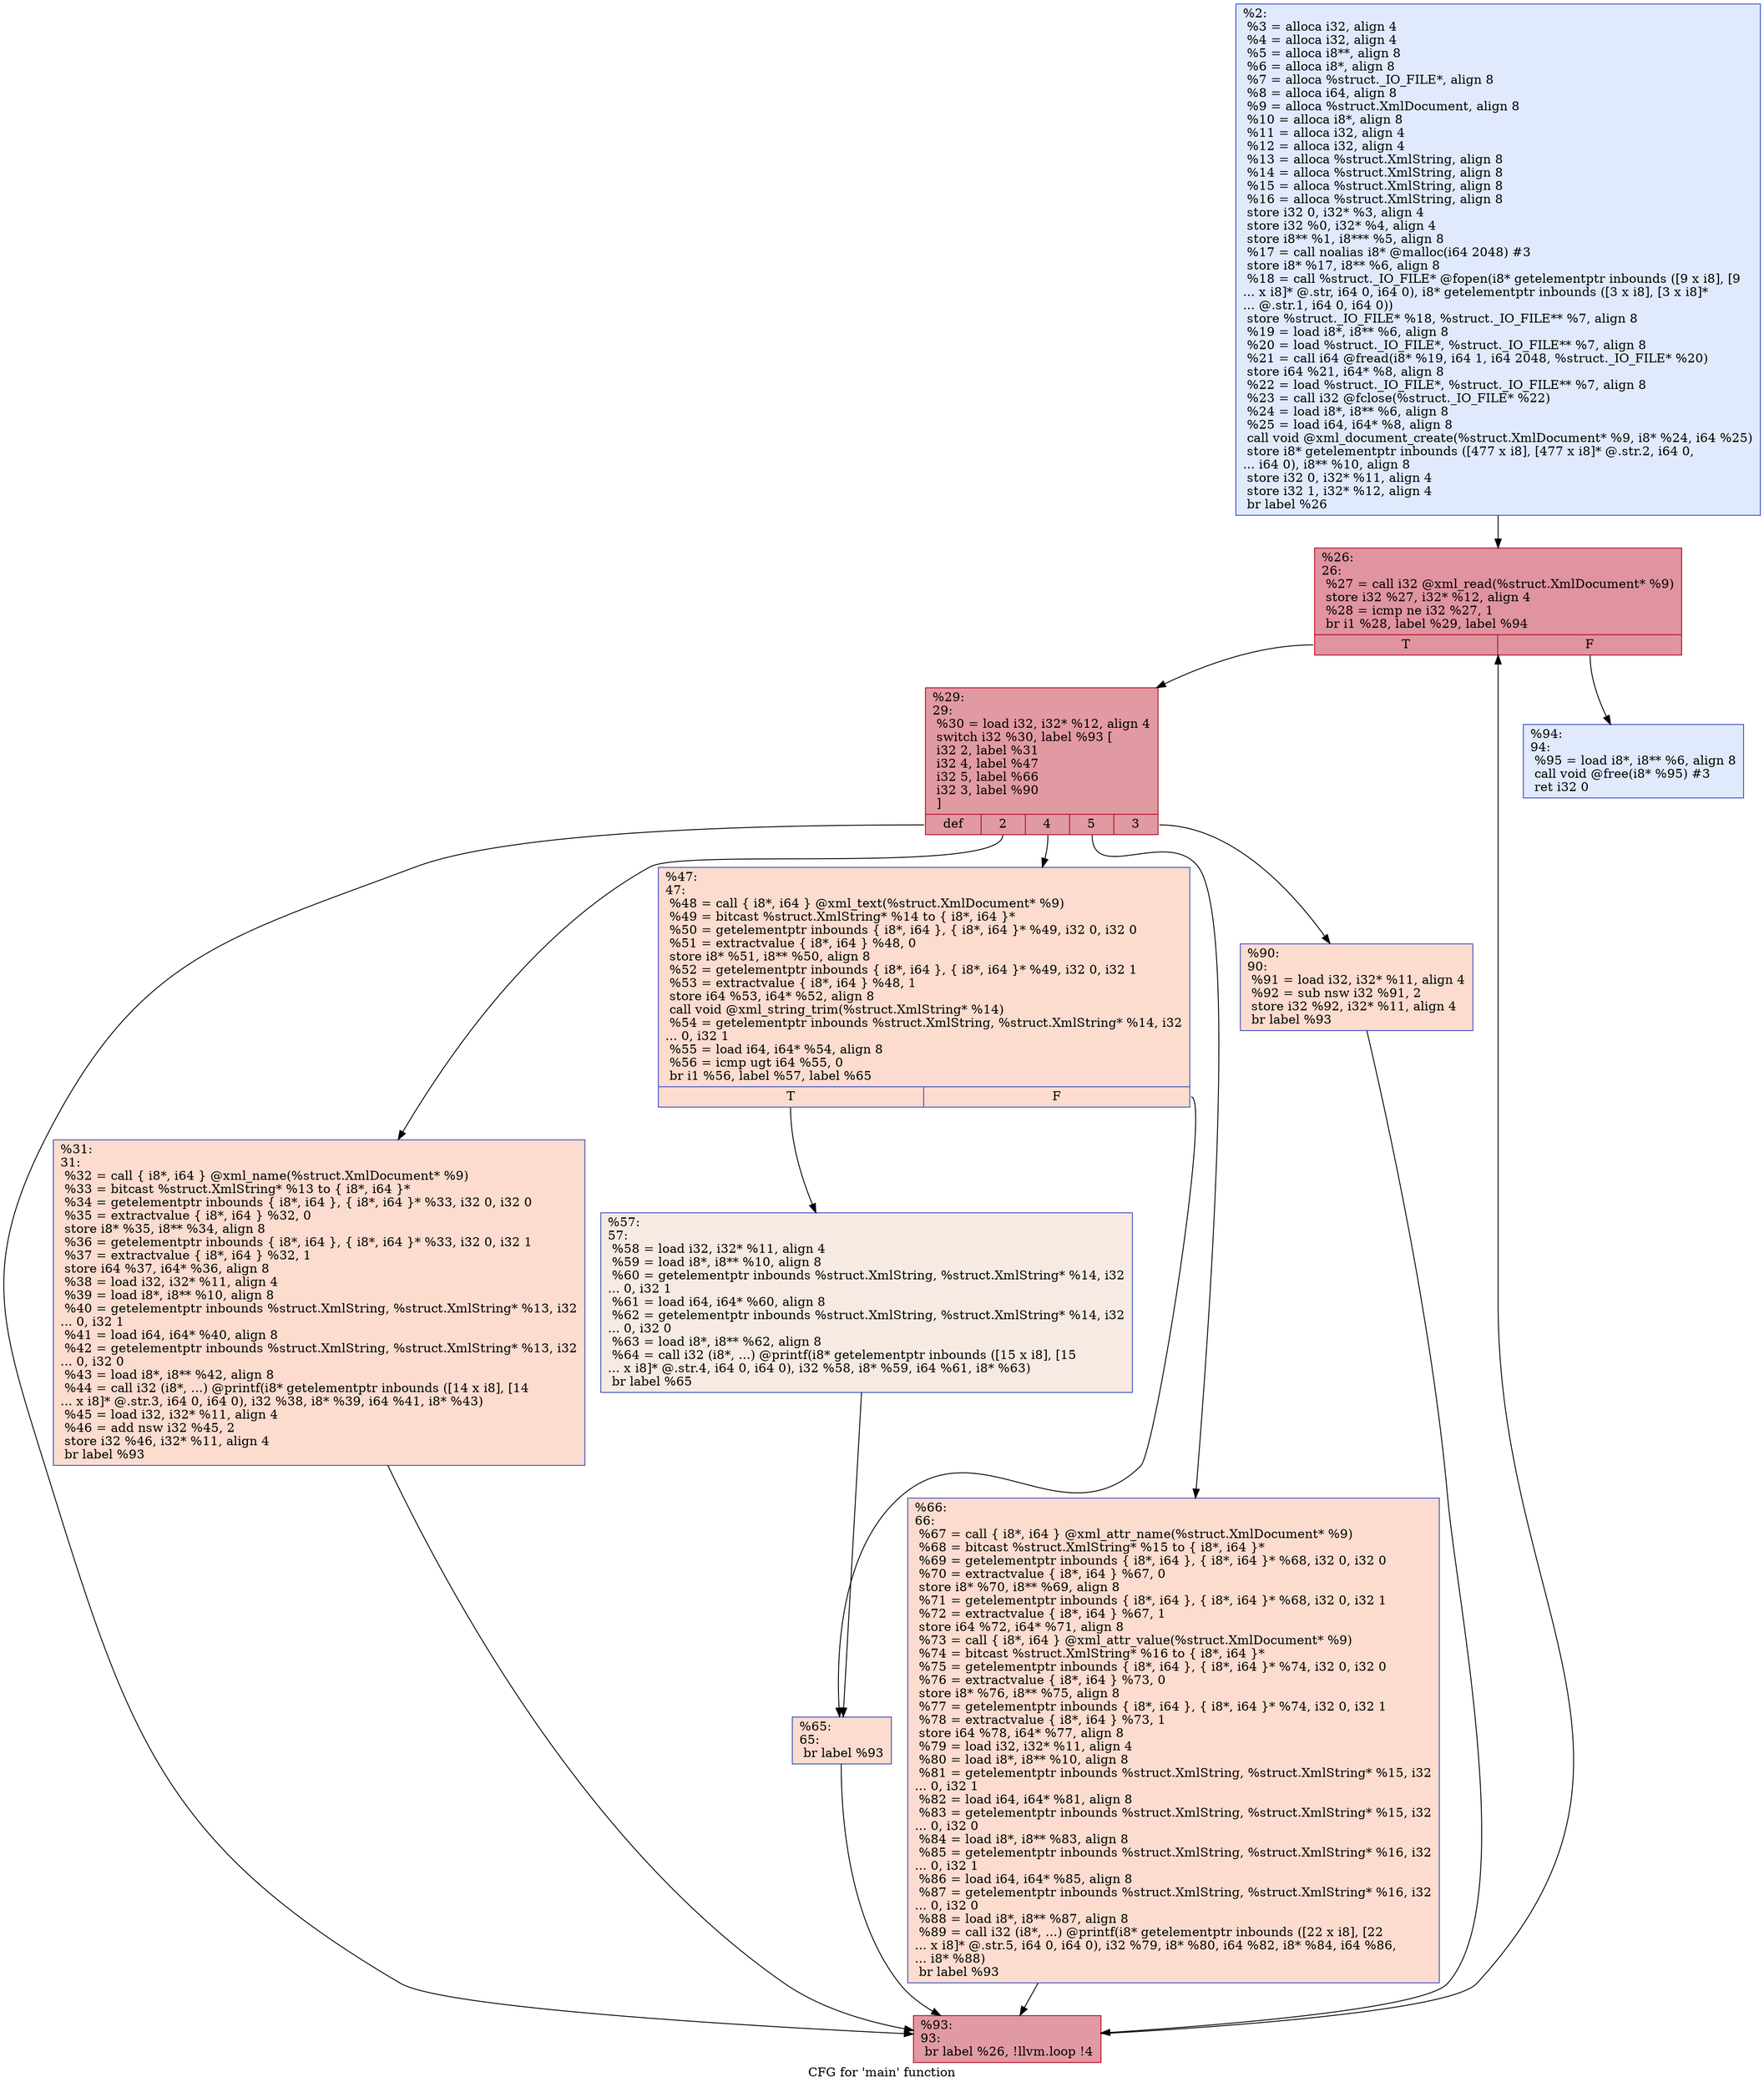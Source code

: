 digraph "CFG for 'main' function" {
	label="CFG for 'main' function";

	Node0x564e06fa7310 [shape=record,color="#3d50c3ff", style=filled, fillcolor="#b9d0f970",label="{%2:\l  %3 = alloca i32, align 4\l  %4 = alloca i32, align 4\l  %5 = alloca i8**, align 8\l  %6 = alloca i8*, align 8\l  %7 = alloca %struct._IO_FILE*, align 8\l  %8 = alloca i64, align 8\l  %9 = alloca %struct.XmlDocument, align 8\l  %10 = alloca i8*, align 8\l  %11 = alloca i32, align 4\l  %12 = alloca i32, align 4\l  %13 = alloca %struct.XmlString, align 8\l  %14 = alloca %struct.XmlString, align 8\l  %15 = alloca %struct.XmlString, align 8\l  %16 = alloca %struct.XmlString, align 8\l  store i32 0, i32* %3, align 4\l  store i32 %0, i32* %4, align 4\l  store i8** %1, i8*** %5, align 8\l  %17 = call noalias i8* @malloc(i64 2048) #3\l  store i8* %17, i8** %6, align 8\l  %18 = call %struct._IO_FILE* @fopen(i8* getelementptr inbounds ([9 x i8], [9\l... x i8]* @.str, i64 0, i64 0), i8* getelementptr inbounds ([3 x i8], [3 x i8]*\l... @.str.1, i64 0, i64 0))\l  store %struct._IO_FILE* %18, %struct._IO_FILE** %7, align 8\l  %19 = load i8*, i8** %6, align 8\l  %20 = load %struct._IO_FILE*, %struct._IO_FILE** %7, align 8\l  %21 = call i64 @fread(i8* %19, i64 1, i64 2048, %struct._IO_FILE* %20)\l  store i64 %21, i64* %8, align 8\l  %22 = load %struct._IO_FILE*, %struct._IO_FILE** %7, align 8\l  %23 = call i32 @fclose(%struct._IO_FILE* %22)\l  %24 = load i8*, i8** %6, align 8\l  %25 = load i64, i64* %8, align 8\l  call void @xml_document_create(%struct.XmlDocument* %9, i8* %24, i64 %25)\l  store i8* getelementptr inbounds ([477 x i8], [477 x i8]* @.str.2, i64 0,\l... i64 0), i8** %10, align 8\l  store i32 0, i32* %11, align 4\l  store i32 1, i32* %12, align 4\l  br label %26\l}"];
	Node0x564e06fa7310 -> Node0x564e06fac020;
	Node0x564e06fac020 [shape=record,color="#b70d28ff", style=filled, fillcolor="#b70d2870",label="{%26:\l26:                                               \l  %27 = call i32 @xml_read(%struct.XmlDocument* %9)\l  store i32 %27, i32* %12, align 4\l  %28 = icmp ne i32 %27, 1\l  br i1 %28, label %29, label %94\l|{<s0>T|<s1>F}}"];
	Node0x564e06fac020:s0 -> Node0x564e06fac5f0;
	Node0x564e06fac020:s1 -> Node0x564e06fac640;
	Node0x564e06fac5f0 [shape=record,color="#b70d28ff", style=filled, fillcolor="#bb1b2c70",label="{%29:\l29:                                               \l  %30 = load i32, i32* %12, align 4\l  switch i32 %30, label %93 [\l    i32 2, label %31\l    i32 4, label %47\l    i32 5, label %66\l    i32 3, label %90\l  ]\l|{<s0>def|<s1>2|<s2>4|<s3>5|<s4>3}}"];
	Node0x564e06fac5f0:s0 -> Node0x564e06fac7f0;
	Node0x564e06fac5f0:s1 -> Node0x564e06fac870;
	Node0x564e06fac5f0:s2 -> Node0x564e06fac930;
	Node0x564e06fac5f0:s3 -> Node0x564e06fac9f0;
	Node0x564e06fac5f0:s4 -> Node0x564e06facab0;
	Node0x564e06fac870 [shape=record,color="#3d50c3ff", style=filled, fillcolor="#f7af9170",label="{%31:\l31:                                               \l  %32 = call \{ i8*, i64 \} @xml_name(%struct.XmlDocument* %9)\l  %33 = bitcast %struct.XmlString* %13 to \{ i8*, i64 \}*\l  %34 = getelementptr inbounds \{ i8*, i64 \}, \{ i8*, i64 \}* %33, i32 0, i32 0\l  %35 = extractvalue \{ i8*, i64 \} %32, 0\l  store i8* %35, i8** %34, align 8\l  %36 = getelementptr inbounds \{ i8*, i64 \}, \{ i8*, i64 \}* %33, i32 0, i32 1\l  %37 = extractvalue \{ i8*, i64 \} %32, 1\l  store i64 %37, i64* %36, align 8\l  %38 = load i32, i32* %11, align 4\l  %39 = load i8*, i8** %10, align 8\l  %40 = getelementptr inbounds %struct.XmlString, %struct.XmlString* %13, i32\l... 0, i32 1\l  %41 = load i64, i64* %40, align 8\l  %42 = getelementptr inbounds %struct.XmlString, %struct.XmlString* %13, i32\l... 0, i32 0\l  %43 = load i8*, i8** %42, align 8\l  %44 = call i32 (i8*, ...) @printf(i8* getelementptr inbounds ([14 x i8], [14\l... x i8]* @.str.3, i64 0, i64 0), i32 %38, i8* %39, i64 %41, i8* %43)\l  %45 = load i32, i32* %11, align 4\l  %46 = add nsw i32 %45, 2\l  store i32 %46, i32* %11, align 4\l  br label %93\l}"];
	Node0x564e06fac870 -> Node0x564e06fac7f0;
	Node0x564e06fac930 [shape=record,color="#3d50c3ff", style=filled, fillcolor="#f7af9170",label="{%47:\l47:                                               \l  %48 = call \{ i8*, i64 \} @xml_text(%struct.XmlDocument* %9)\l  %49 = bitcast %struct.XmlString* %14 to \{ i8*, i64 \}*\l  %50 = getelementptr inbounds \{ i8*, i64 \}, \{ i8*, i64 \}* %49, i32 0, i32 0\l  %51 = extractvalue \{ i8*, i64 \} %48, 0\l  store i8* %51, i8** %50, align 8\l  %52 = getelementptr inbounds \{ i8*, i64 \}, \{ i8*, i64 \}* %49, i32 0, i32 1\l  %53 = extractvalue \{ i8*, i64 \} %48, 1\l  store i64 %53, i64* %52, align 8\l  call void @xml_string_trim(%struct.XmlString* %14)\l  %54 = getelementptr inbounds %struct.XmlString, %struct.XmlString* %14, i32\l... 0, i32 1\l  %55 = load i64, i64* %54, align 8\l  %56 = icmp ugt i64 %55, 0\l  br i1 %56, label %57, label %65\l|{<s0>T|<s1>F}}"];
	Node0x564e06fac930:s0 -> Node0x564e06fae940;
	Node0x564e06fac930:s1 -> Node0x564e06fae990;
	Node0x564e06fae940 [shape=record,color="#3d50c3ff", style=filled, fillcolor="#eed0c070",label="{%57:\l57:                                               \l  %58 = load i32, i32* %11, align 4\l  %59 = load i8*, i8** %10, align 8\l  %60 = getelementptr inbounds %struct.XmlString, %struct.XmlString* %14, i32\l... 0, i32 1\l  %61 = load i64, i64* %60, align 8\l  %62 = getelementptr inbounds %struct.XmlString, %struct.XmlString* %14, i32\l... 0, i32 0\l  %63 = load i8*, i8** %62, align 8\l  %64 = call i32 (i8*, ...) @printf(i8* getelementptr inbounds ([15 x i8], [15\l... x i8]* @.str.4, i64 0, i64 0), i32 %58, i8* %59, i64 %61, i8* %63)\l  br label %65\l}"];
	Node0x564e06fae940 -> Node0x564e06fae990;
	Node0x564e06fae990 [shape=record,color="#3d50c3ff", style=filled, fillcolor="#f7af9170",label="{%65:\l65:                                               \l  br label %93\l}"];
	Node0x564e06fae990 -> Node0x564e06fac7f0;
	Node0x564e06fac9f0 [shape=record,color="#3d50c3ff", style=filled, fillcolor="#f7af9170",label="{%66:\l66:                                               \l  %67 = call \{ i8*, i64 \} @xml_attr_name(%struct.XmlDocument* %9)\l  %68 = bitcast %struct.XmlString* %15 to \{ i8*, i64 \}*\l  %69 = getelementptr inbounds \{ i8*, i64 \}, \{ i8*, i64 \}* %68, i32 0, i32 0\l  %70 = extractvalue \{ i8*, i64 \} %67, 0\l  store i8* %70, i8** %69, align 8\l  %71 = getelementptr inbounds \{ i8*, i64 \}, \{ i8*, i64 \}* %68, i32 0, i32 1\l  %72 = extractvalue \{ i8*, i64 \} %67, 1\l  store i64 %72, i64* %71, align 8\l  %73 = call \{ i8*, i64 \} @xml_attr_value(%struct.XmlDocument* %9)\l  %74 = bitcast %struct.XmlString* %16 to \{ i8*, i64 \}*\l  %75 = getelementptr inbounds \{ i8*, i64 \}, \{ i8*, i64 \}* %74, i32 0, i32 0\l  %76 = extractvalue \{ i8*, i64 \} %73, 0\l  store i8* %76, i8** %75, align 8\l  %77 = getelementptr inbounds \{ i8*, i64 \}, \{ i8*, i64 \}* %74, i32 0, i32 1\l  %78 = extractvalue \{ i8*, i64 \} %73, 1\l  store i64 %78, i64* %77, align 8\l  %79 = load i32, i32* %11, align 4\l  %80 = load i8*, i8** %10, align 8\l  %81 = getelementptr inbounds %struct.XmlString, %struct.XmlString* %15, i32\l... 0, i32 1\l  %82 = load i64, i64* %81, align 8\l  %83 = getelementptr inbounds %struct.XmlString, %struct.XmlString* %15, i32\l... 0, i32 0\l  %84 = load i8*, i8** %83, align 8\l  %85 = getelementptr inbounds %struct.XmlString, %struct.XmlString* %16, i32\l... 0, i32 1\l  %86 = load i64, i64* %85, align 8\l  %87 = getelementptr inbounds %struct.XmlString, %struct.XmlString* %16, i32\l... 0, i32 0\l  %88 = load i8*, i8** %87, align 8\l  %89 = call i32 (i8*, ...) @printf(i8* getelementptr inbounds ([22 x i8], [22\l... x i8]* @.str.5, i64 0, i64 0), i32 %79, i8* %80, i64 %82, i8* %84, i64 %86,\l... i8* %88)\l  br label %93\l}"];
	Node0x564e06fac9f0 -> Node0x564e06fac7f0;
	Node0x564e06facab0 [shape=record,color="#3d50c3ff", style=filled, fillcolor="#f7af9170",label="{%90:\l90:                                               \l  %91 = load i32, i32* %11, align 4\l  %92 = sub nsw i32 %91, 2\l  store i32 %92, i32* %11, align 4\l  br label %93\l}"];
	Node0x564e06facab0 -> Node0x564e06fac7f0;
	Node0x564e06fac7f0 [shape=record,color="#b70d28ff", style=filled, fillcolor="#bb1b2c70",label="{%93:\l93:                                               \l  br label %26, !llvm.loop !4\l}"];
	Node0x564e06fac7f0 -> Node0x564e06fac020;
	Node0x564e06fac640 [shape=record,color="#3d50c3ff", style=filled, fillcolor="#b9d0f970",label="{%94:\l94:                                               \l  %95 = load i8*, i8** %6, align 8\l  call void @free(i8* %95) #3\l  ret i32 0\l}"];
}
